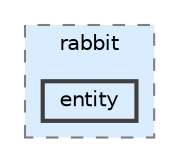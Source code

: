 digraph "C:/Users/thecy/Development/Libraries/rabbit/include/rabbit/entity"
{
 // LATEX_PDF_SIZE
  bgcolor="transparent";
  edge [fontname=Helvetica,fontsize=10,labelfontname=Helvetica,labelfontsize=10];
  node [fontname=Helvetica,fontsize=10,shape=box,height=0.2,width=0.4];
  compound=true
  subgraph clusterdir_c4dc8b4a447c210691c516bd52d2ecf6 {
    graph [ bgcolor="#daedff", pencolor="grey50", label="rabbit", fontname=Helvetica,fontsize=10 style="filled,dashed", URL="dir_c4dc8b4a447c210691c516bd52d2ecf6.html",tooltip=""]
  dir_f278bcbf63b926d68981df19121e7c89 [label="entity", fillcolor="#daedff", color="grey25", style="filled,bold", URL="dir_f278bcbf63b926d68981df19121e7c89.html",tooltip=""];
  }
}
